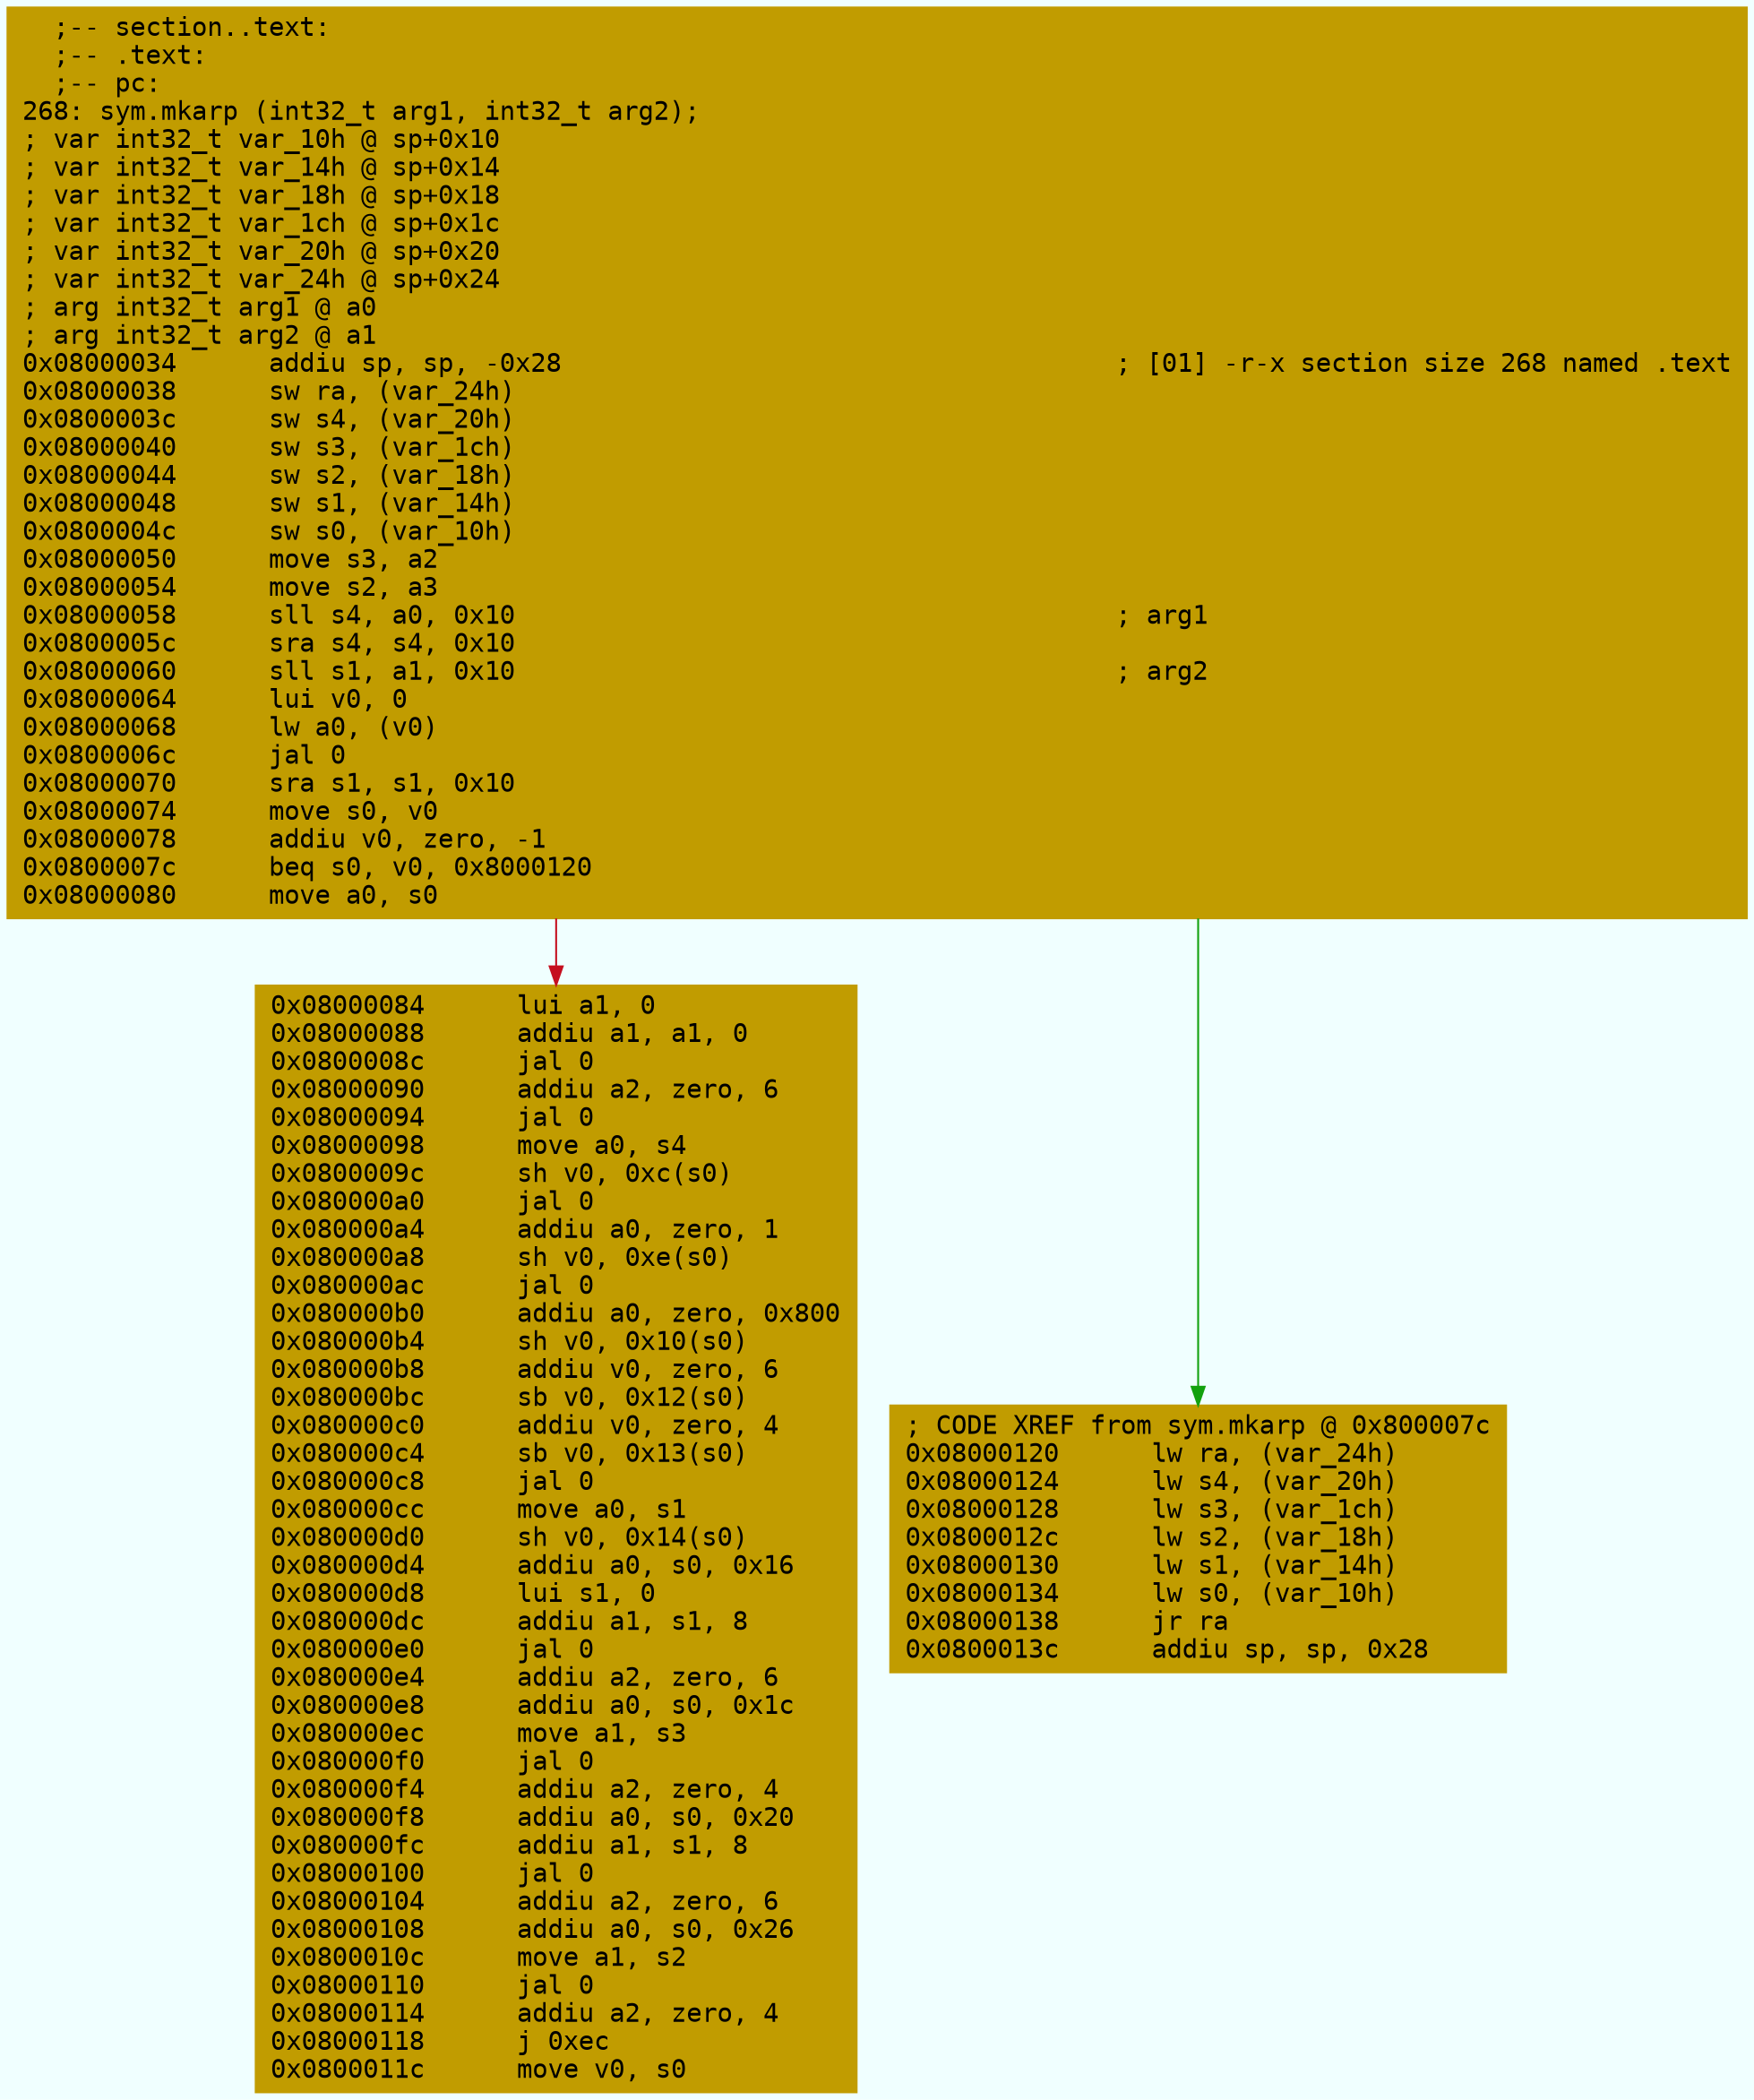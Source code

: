 digraph code {
	graph [bgcolor=azure fontsize=8 fontname="Courier" splines="ortho"];
	node [fillcolor=gray style=filled shape=box];
	edge [arrowhead="normal"];
	"0x08000034" [URL="sym.mkarp/0x08000034", fillcolor="#c19c00",color="#c19c00", fontname="Courier",label="  ;-- section..text:\l  ;-- .text:\l  ;-- pc:\l268: sym.mkarp (int32_t arg1, int32_t arg2);\l; var int32_t var_10h @ sp+0x10\l; var int32_t var_14h @ sp+0x14\l; var int32_t var_18h @ sp+0x18\l; var int32_t var_1ch @ sp+0x1c\l; var int32_t var_20h @ sp+0x20\l; var int32_t var_24h @ sp+0x24\l; arg int32_t arg1 @ a0\l; arg int32_t arg2 @ a1\l0x08000034      addiu sp, sp, -0x28                                    ; [01] -r-x section size 268 named .text\l0x08000038      sw ra, (var_24h)\l0x0800003c      sw s4, (var_20h)\l0x08000040      sw s3, (var_1ch)\l0x08000044      sw s2, (var_18h)\l0x08000048      sw s1, (var_14h)\l0x0800004c      sw s0, (var_10h)\l0x08000050      move s3, a2\l0x08000054      move s2, a3\l0x08000058      sll s4, a0, 0x10                                       ; arg1\l0x0800005c      sra s4, s4, 0x10\l0x08000060      sll s1, a1, 0x10                                       ; arg2\l0x08000064      lui v0, 0\l0x08000068      lw a0, (v0)\l0x0800006c      jal 0\l0x08000070      sra s1, s1, 0x10\l0x08000074      move s0, v0\l0x08000078      addiu v0, zero, -1\l0x0800007c      beq s0, v0, 0x8000120\l0x08000080      move a0, s0\l"]
	"0x08000084" [URL="sym.mkarp/0x08000084", fillcolor="#c19c00",color="#c19c00", fontname="Courier",label="0x08000084      lui a1, 0\l0x08000088      addiu a1, a1, 0\l0x0800008c      jal 0\l0x08000090      addiu a2, zero, 6\l0x08000094      jal 0\l0x08000098      move a0, s4\l0x0800009c      sh v0, 0xc(s0)\l0x080000a0      jal 0\l0x080000a4      addiu a0, zero, 1\l0x080000a8      sh v0, 0xe(s0)\l0x080000ac      jal 0\l0x080000b0      addiu a0, zero, 0x800\l0x080000b4      sh v0, 0x10(s0)\l0x080000b8      addiu v0, zero, 6\l0x080000bc      sb v0, 0x12(s0)\l0x080000c0      addiu v0, zero, 4\l0x080000c4      sb v0, 0x13(s0)\l0x080000c8      jal 0\l0x080000cc      move a0, s1\l0x080000d0      sh v0, 0x14(s0)\l0x080000d4      addiu a0, s0, 0x16\l0x080000d8      lui s1, 0\l0x080000dc      addiu a1, s1, 8\l0x080000e0      jal 0\l0x080000e4      addiu a2, zero, 6\l0x080000e8      addiu a0, s0, 0x1c\l0x080000ec      move a1, s3\l0x080000f0      jal 0\l0x080000f4      addiu a2, zero, 4\l0x080000f8      addiu a0, s0, 0x20\l0x080000fc      addiu a1, s1, 8\l0x08000100      jal 0\l0x08000104      addiu a2, zero, 6\l0x08000108      addiu a0, s0, 0x26\l0x0800010c      move a1, s2\l0x08000110      jal 0\l0x08000114      addiu a2, zero, 4\l0x08000118      j 0xec\l0x0800011c      move v0, s0\l"]
	"0x08000120" [URL="sym.mkarp/0x08000120", fillcolor="#c19c00",color="#c19c00", fontname="Courier",label="; CODE XREF from sym.mkarp @ 0x800007c\l0x08000120      lw ra, (var_24h)\l0x08000124      lw s4, (var_20h)\l0x08000128      lw s3, (var_1ch)\l0x0800012c      lw s2, (var_18h)\l0x08000130      lw s1, (var_14h)\l0x08000134      lw s0, (var_10h)\l0x08000138      jr ra\l0x0800013c      addiu sp, sp, 0x28\l"]
        "0x08000034" -> "0x08000120" [color="#13a10e"];
        "0x08000034" -> "0x08000084" [color="#c50f1f"];
}
